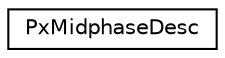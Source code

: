 digraph "Graphical Class Hierarchy"
{
  edge [fontname="Helvetica",fontsize="10",labelfontname="Helvetica",labelfontsize="10"];
  node [fontname="Helvetica",fontsize="10",shape=record];
  rankdir="LR";
  Node0 [label="PxMidphaseDesc",height=0.2,width=0.4,color="black", fillcolor="white", style="filled",URL="$classPxMidphaseDesc.html",tooltip="Structure describing parameters affecting midphase mesh structure. "];
}
